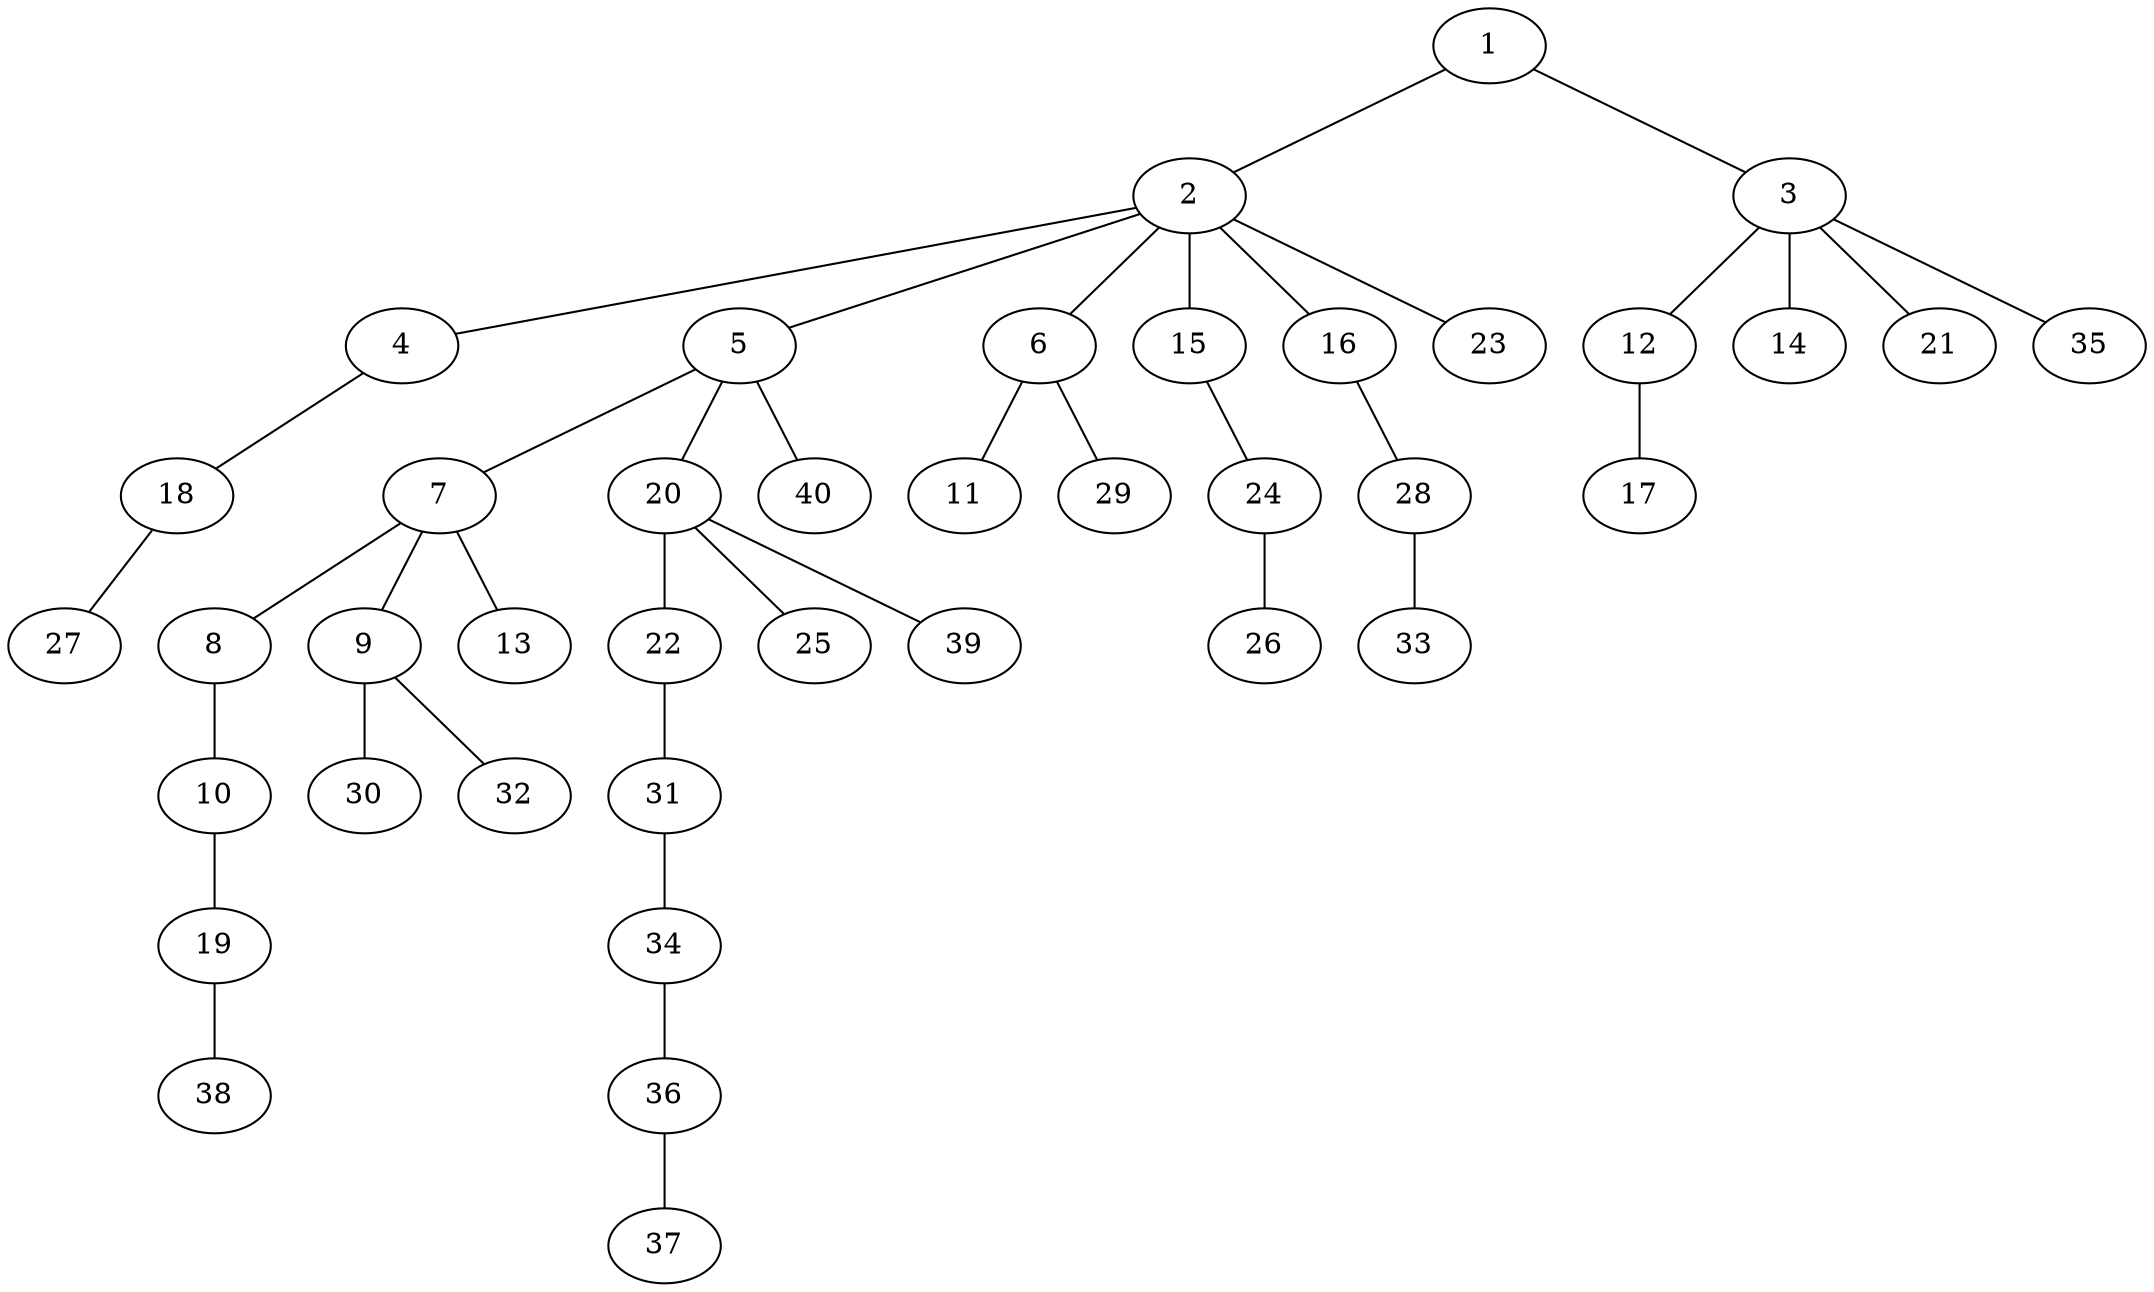 graph graphname {1--2
1--3
2--4
2--5
2--6
2--15
2--16
2--23
3--12
3--14
3--21
3--35
4--18
5--7
5--20
5--40
6--11
6--29
7--8
7--9
7--13
8--10
9--30
9--32
10--19
12--17
15--24
16--28
18--27
19--38
20--22
20--25
20--39
22--31
24--26
28--33
31--34
34--36
36--37
}